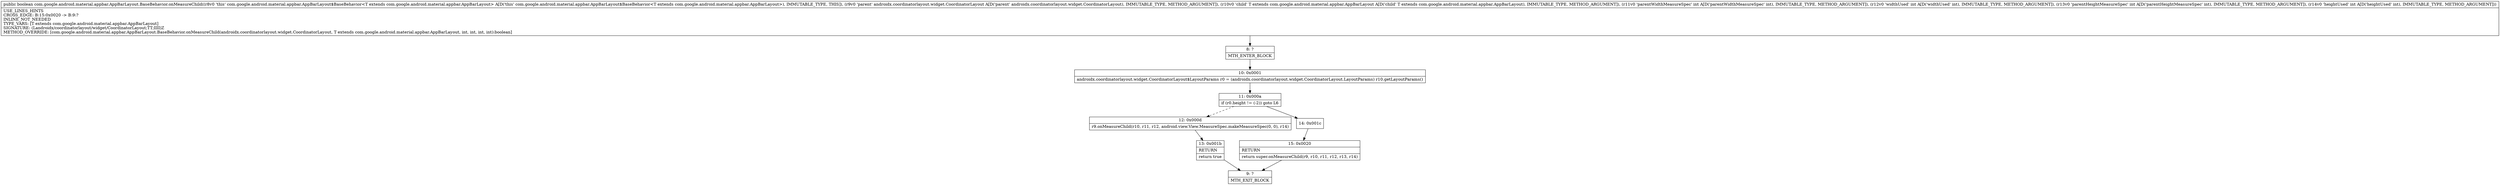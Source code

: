 digraph "CFG forcom.google.android.material.appbar.AppBarLayout.BaseBehavior.onMeasureChild(Landroidx\/coordinatorlayout\/widget\/CoordinatorLayout;Lcom\/google\/android\/material\/appbar\/AppBarLayout;IIII)Z" {
Node_8 [shape=record,label="{8\:\ ?|MTH_ENTER_BLOCK\l}"];
Node_10 [shape=record,label="{10\:\ 0x0001|androidx.coordinatorlayout.widget.CoordinatorLayout$LayoutParams r0 = (androidx.coordinatorlayout.widget.CoordinatorLayout.LayoutParams) r10.getLayoutParams()\l}"];
Node_11 [shape=record,label="{11\:\ 0x000a|if (r0.height != (\-2)) goto L6\l}"];
Node_12 [shape=record,label="{12\:\ 0x000d|r9.onMeasureChild(r10, r11, r12, android.view.View.MeasureSpec.makeMeasureSpec(0, 0), r14)\l}"];
Node_13 [shape=record,label="{13\:\ 0x001b|RETURN\l|return true\l}"];
Node_9 [shape=record,label="{9\:\ ?|MTH_EXIT_BLOCK\l}"];
Node_14 [shape=record,label="{14\:\ 0x001c}"];
Node_15 [shape=record,label="{15\:\ 0x0020|RETURN\l|return super.onMeasureChild(r9, r10, r11, r12, r13, r14)\l}"];
MethodNode[shape=record,label="{public boolean com.google.android.material.appbar.AppBarLayout.BaseBehavior.onMeasureChild((r8v0 'this' com.google.android.material.appbar.AppBarLayout$BaseBehavior\<T extends com.google.android.material.appbar.AppBarLayout\> A[D('this' com.google.android.material.appbar.AppBarLayout$BaseBehavior\<T extends com.google.android.material.appbar.AppBarLayout\>), IMMUTABLE_TYPE, THIS]), (r9v0 'parent' androidx.coordinatorlayout.widget.CoordinatorLayout A[D('parent' androidx.coordinatorlayout.widget.CoordinatorLayout), IMMUTABLE_TYPE, METHOD_ARGUMENT]), (r10v0 'child' T extends com.google.android.material.appbar.AppBarLayout A[D('child' T extends com.google.android.material.appbar.AppBarLayout), IMMUTABLE_TYPE, METHOD_ARGUMENT]), (r11v0 'parentWidthMeasureSpec' int A[D('parentWidthMeasureSpec' int), IMMUTABLE_TYPE, METHOD_ARGUMENT]), (r12v0 'widthUsed' int A[D('widthUsed' int), IMMUTABLE_TYPE, METHOD_ARGUMENT]), (r13v0 'parentHeightMeasureSpec' int A[D('parentHeightMeasureSpec' int), IMMUTABLE_TYPE, METHOD_ARGUMENT]), (r14v0 'heightUsed' int A[D('heightUsed' int), IMMUTABLE_TYPE, METHOD_ARGUMENT]))  | USE_LINES_HINTS\lCROSS_EDGE: B:15:0x0020 \-\> B:9:?\lINLINE_NOT_NEEDED\lTYPE_VARS: [T extends com.google.android.material.appbar.AppBarLayout]\lSIGNATURE: (Landroidx\/coordinatorlayout\/widget\/CoordinatorLayout;TT;IIII)Z\lMETHOD_OVERRIDE: [com.google.android.material.appbar.AppBarLayout.BaseBehavior.onMeasureChild(androidx.coordinatorlayout.widget.CoordinatorLayout, T extends com.google.android.material.appbar.AppBarLayout, int, int, int, int):boolean]\l}"];
MethodNode -> Node_8;Node_8 -> Node_10;
Node_10 -> Node_11;
Node_11 -> Node_12[style=dashed];
Node_11 -> Node_14;
Node_12 -> Node_13;
Node_13 -> Node_9;
Node_14 -> Node_15;
Node_15 -> Node_9;
}

